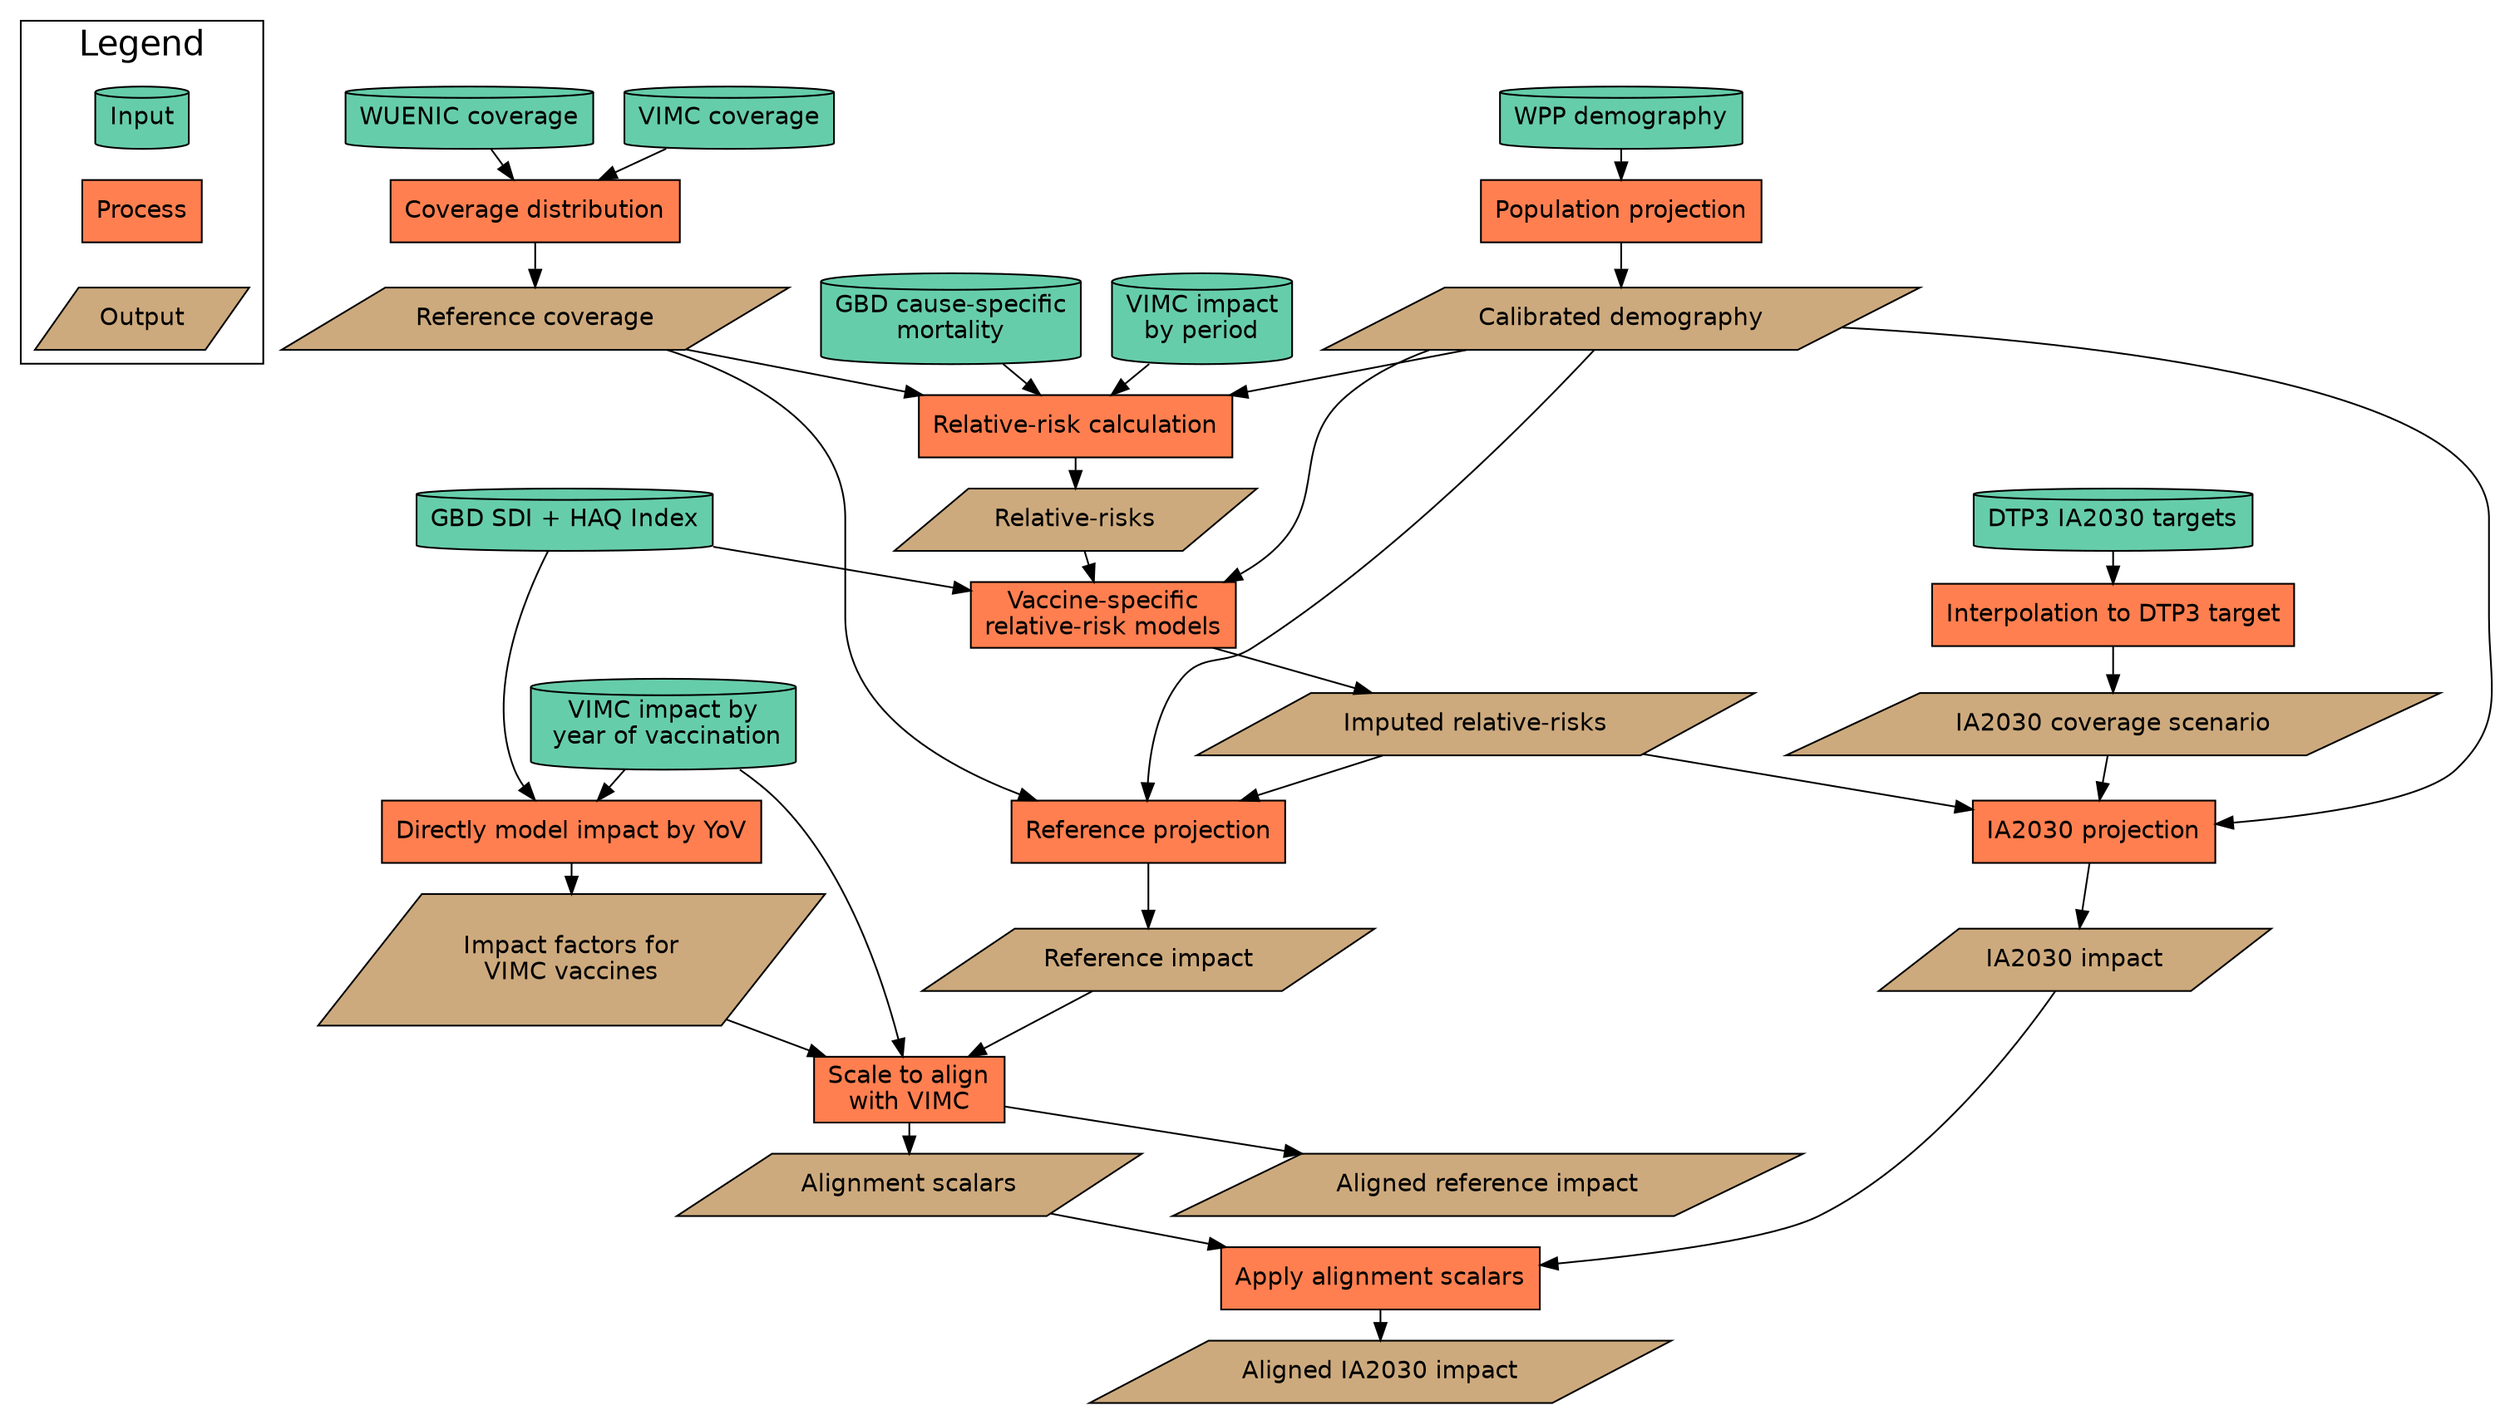 digraph flowchart { 
  graph [fontsize = 20, fontname = Helvetica]
  node [style = filled, fontsize = 14, fontname = Helvetica]
  
  # Legend
  subgraph cluster_legend {
    label = "Legend";
    shape = rectangle;
    fillcolor = lightgray;
    ranksep = 0.05;
    Input [shape = cylinder, fillcolor = aquamarine3, pos = "34, 34!"];
    Process [shape = rectangle, fillcolor = coral];
    Output [shape = parallelogram, fillcolor = burlywood3];
    Input -> Process -> Output [style = invis];
  }

  # Inputs
  node [shape = cylinder, fillcolor = aquamarine3]
  "WPP demography"; "WUENIC coverage"; "VIMC coverage"; "VIMC impact\nby period";
  "GBD cause-specific\nmortality"; "GBD SDI + HAQ Index"; 
  "DTP3 IA2030 targets"; "VIMC impact by\n year of vaccination"

  # Processes
  node [shape = rectangle, fillcolor = coral]
  "PP" [label = "Population projection"]; "Coverage distribution";
  "Relative-risk calculation"; "Vaccine-specific\nrelative-risk models"; "Reference projection";
  "Scale to align\nwith VIMC"; "IA2030 projection"; "Apply alignment scalars";
  "Interpolation to DTP3 target"; "Directly model impact by YoV"

  # Outputs
  node [shape = parallelogram, fillcolor = burlywood3]
  "Calibrated demography"; "Reference coverage"; "Relative-risks"; "Imputed relative-risks";
  "Reference impact"; "IA2030 impact";"Aligned reference impact";
  "Alignment scalars"; "Aligned IA2030 impact"; "IA2030 coverage scenario";
  "Impact factors for\nVIMC vaccines"

  # Edges
  "WPP demography"->"PP" "PP"->"Calibrated demography"

  "WUENIC coverage"->"Coverage distribution"
  "VIMC coverage"->"Coverage distribution"
  "Coverage distribution"->"Reference coverage"

  "VIMC impact\nby period"->"Relative-risk calculation"
  "GBD cause-specific\nmortality"->"Relative-risk calculation"
  "Reference coverage"->"Relative-risk calculation"
  "Calibrated demography"->"Relative-risk calculation"
  "Relative-risk calculation"->"Relative-risks"

  "GBD SDI + HAQ Index"->"Vaccine-specific\nrelative-risk models"
  "Relative-risks"->"Vaccine-specific\nrelative-risk models"
  "Calibrated demography"->"Vaccine-specific\nrelative-risk models"
  "Vaccine-specific\nrelative-risk models"->"Imputed relative-risks"

  "Imputed relative-risks"->"Reference projection"
  "Reference coverage"->"Reference projection"
  "Calibrated demography"->"Reference projection"
  "Reference projection"->"Reference impact"

  "Reference impact"->"Scale to align\nwith VIMC"
  "VIMC impact by\n year of vaccination"->"Scale to align\nwith VIMC"
  "Impact factors for\nVIMC vaccines"->"Scale to align\nwith VIMC"
  "Scale to align\nwith VIMC"->"Aligned reference impact"
  "Scale to align\nwith VIMC"->"Alignment scalars"

  "DTP3 IA2030 targets"->"Interpolation to DTP3 target"
  "Interpolation to DTP3 target"->"IA2030 coverage scenario"

  "Imputed relative-risks"->"IA2030 projection"
  "IA2030 coverage scenario"->"IA2030 projection"
  "Calibrated demography"->"IA2030 projection"
  "IA2030 projection"->"IA2030 impact"

  "IA2030 impact"->"Apply alignment scalars"
  "Alignment scalars"->"Apply alignment scalars"
  "Apply alignment scalars"->"Aligned IA2030 impact"
  
  "GBD SDI + HAQ Index"->"Directly model impact by YoV"
  "VIMC impact by\n year of vaccination"->"Directly model impact by YoV"
  "Directly model impact by YoV"->"Impact factors for\nVIMC vaccines"
}